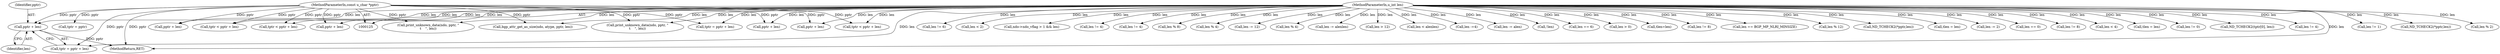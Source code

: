 digraph "0_tcpdump_af2cf04a9394c1a56227c2289ae8da262828294a@pointer" {
"1002140" [label="(Call,pptr + len)"];
"1000128" [label="(MethodParameterIn,const u_char *pptr)"];
"1000129" [label="(MethodParameterIn,u_int len)"];
"1000191" [label="(Call,!len)"];
"1000392" [label="(Call,len == 6)"];
"1002865" [label="(Call,len > 0)"];
"1000146" [label="(Call,tlen=len)"];
"1001644" [label="(Call,pptr + len)"];
"1000377" [label="(Call,len != 8)"];
"1001642" [label="(Call,tptr = pptr + len)"];
"1001699" [label="(Call,len == BGP_MP_NLRI_MINSIZE)"];
"1002851" [label="(Call,len % 12)"];
"1002905" [label="(Call,ND_TCHECK2(*pptr,len))"];
"1001188" [label="(Call,pptr + len)"];
"1002429" [label="(Call,tlen = len)"];
"1001710" [label="(Call,tptr < pptr + len)"];
"1002724" [label="(Call,len -= 2)"];
"1002848" [label="(Call,len == 0)"];
"1002940" [label="(Call,print_unknown_data(ndo, pptr, \"\n\t    \", len))"];
"1002138" [label="(Call,tptr = pptr + len)"];
"1002950" [label="(MethodReturn,RET)"];
"1000437" [label="(Call,len != 8)"];
"1002673" [label="(Call,len < 4)"];
"1002581" [label="(Call,tlen = len)"];
"1000363" [label="(Call,len != 0)"];
"1000207" [label="(Call,tptr < pptr + len)"];
"1000128" [label="(MethodParameterIn,const u_char *pptr)"];
"1000386" [label="(Call,ND_TCHECK2(tptr[0], len))"];
"1000313" [label="(Call,len != 4)"];
"1002142" [label="(Identifier,len)"];
"1000209" [label="(Call,pptr + len)"];
"1000154" [label="(Call,len != 1)"];
"1002936" [label="(Call,ND_TCHECK2(*pptr,len))"];
"1002141" [label="(Identifier,pptr)"];
"1002140" [label="(Call,pptr + len)"];
"1001186" [label="(Call,tptr < pptr + len)"];
"1000181" [label="(Call,len % 2)"];
"1000374" [label="(Call,len != 6)"];
"1002707" [label="(Call,len < 2)"];
"1002928" [label="(Call,ndo->ndo_vflag > 1 && len)"];
"1000339" [label="(Call,len != 4)"];
"1000129" [label="(MethodParameterIn,u_int len)"];
"1000549" [label="(Call,len != 4)"];
"1000143" [label="(Call,tptr = pptr)"];
"1002155" [label="(Call,len % 8)"];
"1000574" [label="(Call,len % 4)"];
"1002900" [label="(Call,len -= 12)"];
"1000201" [label="(Call,bgp_attr_get_as_size(ndo, atype, pptr, len))"];
"1001712" [label="(Call,pptr + len)"];
"1000472" [label="(Call,len % 4)"];
"1002750" [label="(Call,len -= alenlen)"];
"1002892" [label="(Call,len > 12)"];
"1002738" [label="(Call,len < alenlen)"];
"1002692" [label="(Call,len -=4)"];
"1002921" [label="(Call,print_unknown_data(ndo, pptr, \"\n\t    \", len))"];
"1002841" [label="(Call,len -= alen)"];
"1002140" -> "1002138"  [label="AST: "];
"1002140" -> "1002142"  [label="CFG: "];
"1002141" -> "1002140"  [label="AST: "];
"1002142" -> "1002140"  [label="AST: "];
"1002138" -> "1002140"  [label="CFG: "];
"1002140" -> "1002950"  [label="DDG: pptr"];
"1000128" -> "1002140"  [label="DDG: pptr"];
"1000129" -> "1002140"  [label="DDG: len"];
"1000128" -> "1000125"  [label="AST: "];
"1000128" -> "1002950"  [label="DDG: pptr"];
"1000128" -> "1000143"  [label="DDG: pptr"];
"1000128" -> "1000201"  [label="DDG: pptr"];
"1000128" -> "1000207"  [label="DDG: pptr"];
"1000128" -> "1000209"  [label="DDG: pptr"];
"1000128" -> "1001186"  [label="DDG: pptr"];
"1000128" -> "1001188"  [label="DDG: pptr"];
"1000128" -> "1001642"  [label="DDG: pptr"];
"1000128" -> "1001644"  [label="DDG: pptr"];
"1000128" -> "1001710"  [label="DDG: pptr"];
"1000128" -> "1001712"  [label="DDG: pptr"];
"1000128" -> "1002138"  [label="DDG: pptr"];
"1000128" -> "1002921"  [label="DDG: pptr"];
"1000128" -> "1002940"  [label="DDG: pptr"];
"1000129" -> "1000125"  [label="AST: "];
"1000129" -> "1002950"  [label="DDG: len"];
"1000129" -> "1000146"  [label="DDG: len"];
"1000129" -> "1000154"  [label="DDG: len"];
"1000129" -> "1000181"  [label="DDG: len"];
"1000129" -> "1000191"  [label="DDG: len"];
"1000129" -> "1000201"  [label="DDG: len"];
"1000129" -> "1000207"  [label="DDG: len"];
"1000129" -> "1000209"  [label="DDG: len"];
"1000129" -> "1000313"  [label="DDG: len"];
"1000129" -> "1000339"  [label="DDG: len"];
"1000129" -> "1000363"  [label="DDG: len"];
"1000129" -> "1000374"  [label="DDG: len"];
"1000129" -> "1000377"  [label="DDG: len"];
"1000129" -> "1000386"  [label="DDG: len"];
"1000129" -> "1000392"  [label="DDG: len"];
"1000129" -> "1000437"  [label="DDG: len"];
"1000129" -> "1000472"  [label="DDG: len"];
"1000129" -> "1000549"  [label="DDG: len"];
"1000129" -> "1000574"  [label="DDG: len"];
"1000129" -> "1001186"  [label="DDG: len"];
"1000129" -> "1001188"  [label="DDG: len"];
"1000129" -> "1001642"  [label="DDG: len"];
"1000129" -> "1001644"  [label="DDG: len"];
"1000129" -> "1001699"  [label="DDG: len"];
"1000129" -> "1001710"  [label="DDG: len"];
"1000129" -> "1001712"  [label="DDG: len"];
"1000129" -> "1002138"  [label="DDG: len"];
"1000129" -> "1002155"  [label="DDG: len"];
"1000129" -> "1002429"  [label="DDG: len"];
"1000129" -> "1002581"  [label="DDG: len"];
"1000129" -> "1002673"  [label="DDG: len"];
"1000129" -> "1002692"  [label="DDG: len"];
"1000129" -> "1002707"  [label="DDG: len"];
"1000129" -> "1002724"  [label="DDG: len"];
"1000129" -> "1002738"  [label="DDG: len"];
"1000129" -> "1002750"  [label="DDG: len"];
"1000129" -> "1002841"  [label="DDG: len"];
"1000129" -> "1002848"  [label="DDG: len"];
"1000129" -> "1002851"  [label="DDG: len"];
"1000129" -> "1002865"  [label="DDG: len"];
"1000129" -> "1002892"  [label="DDG: len"];
"1000129" -> "1002900"  [label="DDG: len"];
"1000129" -> "1002905"  [label="DDG: len"];
"1000129" -> "1002921"  [label="DDG: len"];
"1000129" -> "1002928"  [label="DDG: len"];
"1000129" -> "1002936"  [label="DDG: len"];
"1000129" -> "1002940"  [label="DDG: len"];
}
